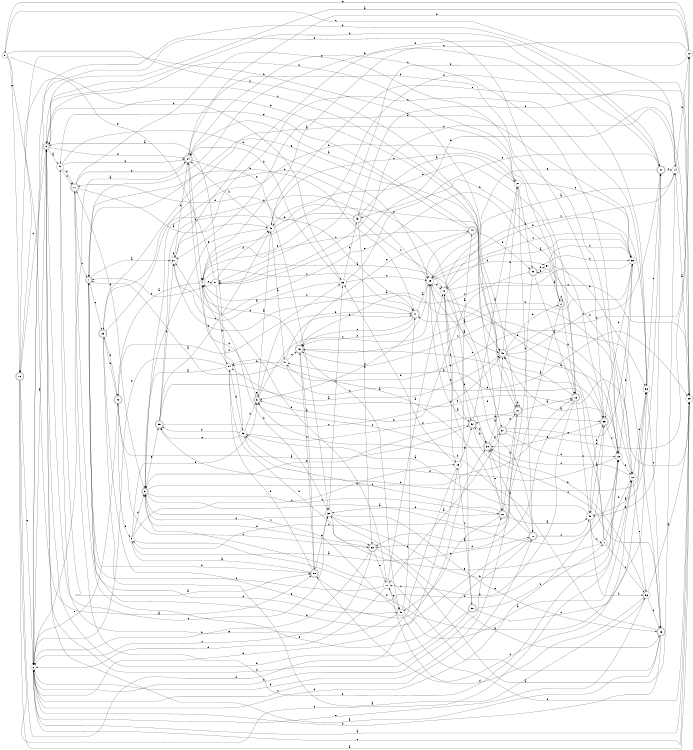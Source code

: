 digraph n48_6 {
__start0 [label="" shape="none"];

rankdir=LR;
size="8,5";

s0 [style="filled", color="black", fillcolor="white" shape="circle", label="0"];
s1 [style="filled", color="black", fillcolor="white" shape="circle", label="1"];
s2 [style="rounded,filled", color="black", fillcolor="white" shape="doublecircle", label="2"];
s3 [style="rounded,filled", color="black", fillcolor="white" shape="doublecircle", label="3"];
s4 [style="filled", color="black", fillcolor="white" shape="circle", label="4"];
s5 [style="rounded,filled", color="black", fillcolor="white" shape="doublecircle", label="5"];
s6 [style="filled", color="black", fillcolor="white" shape="circle", label="6"];
s7 [style="rounded,filled", color="black", fillcolor="white" shape="doublecircle", label="7"];
s8 [style="rounded,filled", color="black", fillcolor="white" shape="doublecircle", label="8"];
s9 [style="filled", color="black", fillcolor="white" shape="circle", label="9"];
s10 [style="filled", color="black", fillcolor="white" shape="circle", label="10"];
s11 [style="rounded,filled", color="black", fillcolor="white" shape="doublecircle", label="11"];
s12 [style="filled", color="black", fillcolor="white" shape="circle", label="12"];
s13 [style="rounded,filled", color="black", fillcolor="white" shape="doublecircle", label="13"];
s14 [style="filled", color="black", fillcolor="white" shape="circle", label="14"];
s15 [style="filled", color="black", fillcolor="white" shape="circle", label="15"];
s16 [style="rounded,filled", color="black", fillcolor="white" shape="doublecircle", label="16"];
s17 [style="filled", color="black", fillcolor="white" shape="circle", label="17"];
s18 [style="filled", color="black", fillcolor="white" shape="circle", label="18"];
s19 [style="filled", color="black", fillcolor="white" shape="circle", label="19"];
s20 [style="rounded,filled", color="black", fillcolor="white" shape="doublecircle", label="20"];
s21 [style="rounded,filled", color="black", fillcolor="white" shape="doublecircle", label="21"];
s22 [style="rounded,filled", color="black", fillcolor="white" shape="doublecircle", label="22"];
s23 [style="rounded,filled", color="black", fillcolor="white" shape="doublecircle", label="23"];
s24 [style="rounded,filled", color="black", fillcolor="white" shape="doublecircle", label="24"];
s25 [style="filled", color="black", fillcolor="white" shape="circle", label="25"];
s26 [style="rounded,filled", color="black", fillcolor="white" shape="doublecircle", label="26"];
s27 [style="filled", color="black", fillcolor="white" shape="circle", label="27"];
s28 [style="rounded,filled", color="black", fillcolor="white" shape="doublecircle", label="28"];
s29 [style="filled", color="black", fillcolor="white" shape="circle", label="29"];
s30 [style="rounded,filled", color="black", fillcolor="white" shape="doublecircle", label="30"];
s31 [style="filled", color="black", fillcolor="white" shape="circle", label="31"];
s32 [style="filled", color="black", fillcolor="white" shape="circle", label="32"];
s33 [style="rounded,filled", color="black", fillcolor="white" shape="doublecircle", label="33"];
s34 [style="rounded,filled", color="black", fillcolor="white" shape="doublecircle", label="34"];
s35 [style="rounded,filled", color="black", fillcolor="white" shape="doublecircle", label="35"];
s36 [style="filled", color="black", fillcolor="white" shape="circle", label="36"];
s37 [style="rounded,filled", color="black", fillcolor="white" shape="doublecircle", label="37"];
s38 [style="rounded,filled", color="black", fillcolor="white" shape="doublecircle", label="38"];
s39 [style="filled", color="black", fillcolor="white" shape="circle", label="39"];
s40 [style="filled", color="black", fillcolor="white" shape="circle", label="40"];
s41 [style="rounded,filled", color="black", fillcolor="white" shape="doublecircle", label="41"];
s42 [style="filled", color="black", fillcolor="white" shape="circle", label="42"];
s43 [style="rounded,filled", color="black", fillcolor="white" shape="doublecircle", label="43"];
s44 [style="rounded,filled", color="black", fillcolor="white" shape="doublecircle", label="44"];
s45 [style="filled", color="black", fillcolor="white" shape="circle", label="45"];
s46 [style="rounded,filled", color="black", fillcolor="white" shape="doublecircle", label="46"];
s47 [style="filled", color="black", fillcolor="white" shape="circle", label="47"];
s48 [style="filled", color="black", fillcolor="white" shape="circle", label="48"];
s49 [style="rounded,filled", color="black", fillcolor="white" shape="doublecircle", label="49"];
s50 [style="rounded,filled", color="black", fillcolor="white" shape="doublecircle", label="50"];
s51 [style="filled", color="black", fillcolor="white" shape="circle", label="51"];
s52 [style="rounded,filled", color="black", fillcolor="white" shape="doublecircle", label="52"];
s53 [style="filled", color="black", fillcolor="white" shape="circle", label="53"];
s54 [style="filled", color="black", fillcolor="white" shape="circle", label="54"];
s55 [style="rounded,filled", color="black", fillcolor="white" shape="doublecircle", label="55"];
s56 [style="filled", color="black", fillcolor="white" shape="circle", label="56"];
s57 [style="filled", color="black", fillcolor="white" shape="circle", label="57"];
s58 [style="rounded,filled", color="black", fillcolor="white" shape="doublecircle", label="58"];
s59 [style="filled", color="black", fillcolor="white" shape="circle", label="59"];
s0 -> s58 [label="a"];
s0 -> s49 [label="b"];
s0 -> s14 [label="c"];
s0 -> s39 [label="d"];
s0 -> s13 [label="e"];
s1 -> s47 [label="a"];
s1 -> s25 [label="b"];
s1 -> s56 [label="c"];
s1 -> s12 [label="d"];
s1 -> s32 [label="e"];
s2 -> s33 [label="a"];
s2 -> s8 [label="b"];
s2 -> s16 [label="c"];
s2 -> s2 [label="d"];
s2 -> s31 [label="e"];
s3 -> s15 [label="a"];
s3 -> s16 [label="b"];
s3 -> s20 [label="c"];
s3 -> s11 [label="d"];
s3 -> s55 [label="e"];
s4 -> s22 [label="a"];
s4 -> s32 [label="b"];
s4 -> s41 [label="c"];
s4 -> s29 [label="d"];
s4 -> s51 [label="e"];
s5 -> s42 [label="a"];
s5 -> s41 [label="b"];
s5 -> s25 [label="c"];
s5 -> s4 [label="d"];
s5 -> s5 [label="e"];
s6 -> s8 [label="a"];
s6 -> s20 [label="b"];
s6 -> s28 [label="c"];
s6 -> s35 [label="d"];
s6 -> s22 [label="e"];
s7 -> s31 [label="a"];
s7 -> s58 [label="b"];
s7 -> s23 [label="c"];
s7 -> s48 [label="d"];
s7 -> s49 [label="e"];
s8 -> s40 [label="a"];
s8 -> s13 [label="b"];
s8 -> s32 [label="c"];
s8 -> s24 [label="d"];
s8 -> s20 [label="e"];
s9 -> s28 [label="a"];
s9 -> s5 [label="b"];
s9 -> s19 [label="c"];
s9 -> s3 [label="d"];
s9 -> s36 [label="e"];
s10 -> s14 [label="a"];
s10 -> s38 [label="b"];
s10 -> s29 [label="c"];
s10 -> s19 [label="d"];
s10 -> s28 [label="e"];
s11 -> s42 [label="a"];
s11 -> s15 [label="b"];
s11 -> s7 [label="c"];
s11 -> s24 [label="d"];
s11 -> s16 [label="e"];
s12 -> s46 [label="a"];
s12 -> s36 [label="b"];
s12 -> s38 [label="c"];
s12 -> s17 [label="d"];
s12 -> s56 [label="e"];
s13 -> s29 [label="a"];
s13 -> s21 [label="b"];
s13 -> s15 [label="c"];
s13 -> s19 [label="d"];
s13 -> s6 [label="e"];
s14 -> s29 [label="a"];
s14 -> s18 [label="b"];
s14 -> s10 [label="c"];
s14 -> s51 [label="d"];
s14 -> s42 [label="e"];
s15 -> s49 [label="a"];
s15 -> s59 [label="b"];
s15 -> s46 [label="c"];
s15 -> s53 [label="d"];
s15 -> s12 [label="e"];
s16 -> s49 [label="a"];
s16 -> s17 [label="b"];
s16 -> s45 [label="c"];
s16 -> s33 [label="d"];
s16 -> s42 [label="e"];
s17 -> s10 [label="a"];
s17 -> s4 [label="b"];
s17 -> s7 [label="c"];
s17 -> s6 [label="d"];
s17 -> s48 [label="e"];
s18 -> s8 [label="a"];
s18 -> s24 [label="b"];
s18 -> s4 [label="c"];
s18 -> s51 [label="d"];
s18 -> s0 [label="e"];
s19 -> s44 [label="a"];
s19 -> s52 [label="b"];
s19 -> s50 [label="c"];
s19 -> s39 [label="d"];
s19 -> s6 [label="e"];
s20 -> s45 [label="a"];
s20 -> s21 [label="b"];
s20 -> s53 [label="c"];
s20 -> s32 [label="d"];
s20 -> s48 [label="e"];
s21 -> s16 [label="a"];
s21 -> s6 [label="b"];
s21 -> s8 [label="c"];
s21 -> s21 [label="d"];
s21 -> s52 [label="e"];
s22 -> s52 [label="a"];
s22 -> s23 [label="b"];
s22 -> s33 [label="c"];
s22 -> s39 [label="d"];
s22 -> s9 [label="e"];
s23 -> s56 [label="a"];
s23 -> s22 [label="b"];
s23 -> s25 [label="c"];
s23 -> s52 [label="d"];
s23 -> s38 [label="e"];
s24 -> s6 [label="a"];
s24 -> s15 [label="b"];
s24 -> s12 [label="c"];
s24 -> s4 [label="d"];
s24 -> s32 [label="e"];
s25 -> s49 [label="a"];
s25 -> s57 [label="b"];
s25 -> s59 [label="c"];
s25 -> s10 [label="d"];
s25 -> s52 [label="e"];
s26 -> s8 [label="a"];
s26 -> s5 [label="b"];
s26 -> s3 [label="c"];
s26 -> s6 [label="d"];
s26 -> s47 [label="e"];
s27 -> s23 [label="a"];
s27 -> s3 [label="b"];
s27 -> s28 [label="c"];
s27 -> s30 [label="d"];
s27 -> s59 [label="e"];
s28 -> s54 [label="a"];
s28 -> s7 [label="b"];
s28 -> s45 [label="c"];
s28 -> s38 [label="d"];
s28 -> s11 [label="e"];
s29 -> s6 [label="a"];
s29 -> s54 [label="b"];
s29 -> s6 [label="c"];
s29 -> s43 [label="d"];
s29 -> s51 [label="e"];
s30 -> s16 [label="a"];
s30 -> s5 [label="b"];
s30 -> s9 [label="c"];
s30 -> s57 [label="d"];
s30 -> s36 [label="e"];
s31 -> s35 [label="a"];
s31 -> s34 [label="b"];
s31 -> s36 [label="c"];
s31 -> s24 [label="d"];
s31 -> s31 [label="e"];
s32 -> s26 [label="a"];
s32 -> s12 [label="b"];
s32 -> s39 [label="c"];
s32 -> s3 [label="d"];
s32 -> s26 [label="e"];
s33 -> s14 [label="a"];
s33 -> s6 [label="b"];
s33 -> s6 [label="c"];
s33 -> s3 [label="d"];
s33 -> s17 [label="e"];
s34 -> s45 [label="a"];
s34 -> s6 [label="b"];
s34 -> s14 [label="c"];
s34 -> s8 [label="d"];
s34 -> s25 [label="e"];
s35 -> s45 [label="a"];
s35 -> s43 [label="b"];
s35 -> s15 [label="c"];
s35 -> s6 [label="d"];
s35 -> s38 [label="e"];
s36 -> s31 [label="a"];
s36 -> s7 [label="b"];
s36 -> s26 [label="c"];
s36 -> s55 [label="d"];
s36 -> s34 [label="e"];
s37 -> s17 [label="a"];
s37 -> s18 [label="b"];
s37 -> s59 [label="c"];
s37 -> s15 [label="d"];
s37 -> s21 [label="e"];
s38 -> s49 [label="a"];
s38 -> s52 [label="b"];
s38 -> s5 [label="c"];
s38 -> s37 [label="d"];
s38 -> s20 [label="e"];
s39 -> s31 [label="a"];
s39 -> s24 [label="b"];
s39 -> s25 [label="c"];
s39 -> s43 [label="d"];
s39 -> s34 [label="e"];
s40 -> s58 [label="a"];
s40 -> s24 [label="b"];
s40 -> s11 [label="c"];
s40 -> s11 [label="d"];
s40 -> s25 [label="e"];
s41 -> s25 [label="a"];
s41 -> s7 [label="b"];
s41 -> s4 [label="c"];
s41 -> s46 [label="d"];
s41 -> s46 [label="e"];
s42 -> s47 [label="a"];
s42 -> s24 [label="b"];
s42 -> s27 [label="c"];
s42 -> s21 [label="d"];
s42 -> s3 [label="e"];
s43 -> s27 [label="a"];
s43 -> s4 [label="b"];
s43 -> s10 [label="c"];
s43 -> s11 [label="d"];
s43 -> s33 [label="e"];
s44 -> s24 [label="a"];
s44 -> s30 [label="b"];
s44 -> s4 [label="c"];
s44 -> s5 [label="d"];
s44 -> s40 [label="e"];
s45 -> s53 [label="a"];
s45 -> s35 [label="b"];
s45 -> s1 [label="c"];
s45 -> s56 [label="d"];
s45 -> s34 [label="e"];
s46 -> s58 [label="a"];
s46 -> s35 [label="b"];
s46 -> s48 [label="c"];
s46 -> s4 [label="d"];
s46 -> s44 [label="e"];
s47 -> s7 [label="a"];
s47 -> s54 [label="b"];
s47 -> s46 [label="c"];
s47 -> s29 [label="d"];
s47 -> s41 [label="e"];
s48 -> s12 [label="a"];
s48 -> s41 [label="b"];
s48 -> s3 [label="c"];
s48 -> s29 [label="d"];
s48 -> s40 [label="e"];
s49 -> s15 [label="a"];
s49 -> s27 [label="b"];
s49 -> s34 [label="c"];
s49 -> s18 [label="d"];
s49 -> s2 [label="e"];
s50 -> s10 [label="a"];
s50 -> s1 [label="b"];
s50 -> s36 [label="c"];
s50 -> s8 [label="d"];
s50 -> s8 [label="e"];
s51 -> s37 [label="a"];
s51 -> s54 [label="b"];
s51 -> s7 [label="c"];
s51 -> s42 [label="d"];
s51 -> s13 [label="e"];
s52 -> s27 [label="a"];
s52 -> s38 [label="b"];
s52 -> s26 [label="c"];
s52 -> s25 [label="d"];
s52 -> s3 [label="e"];
s53 -> s8 [label="a"];
s53 -> s55 [label="b"];
s53 -> s5 [label="c"];
s53 -> s35 [label="d"];
s53 -> s55 [label="e"];
s54 -> s3 [label="a"];
s54 -> s33 [label="b"];
s54 -> s24 [label="c"];
s54 -> s53 [label="d"];
s54 -> s6 [label="e"];
s55 -> s49 [label="a"];
s55 -> s31 [label="b"];
s55 -> s49 [label="c"];
s55 -> s41 [label="d"];
s55 -> s42 [label="e"];
s56 -> s29 [label="a"];
s56 -> s38 [label="b"];
s56 -> s26 [label="c"];
s56 -> s58 [label="d"];
s56 -> s6 [label="e"];
s57 -> s2 [label="a"];
s57 -> s59 [label="b"];
s57 -> s59 [label="c"];
s57 -> s12 [label="d"];
s57 -> s30 [label="e"];
s58 -> s9 [label="a"];
s58 -> s54 [label="b"];
s58 -> s46 [label="c"];
s58 -> s15 [label="d"];
s58 -> s32 [label="e"];
s59 -> s10 [label="a"];
s59 -> s41 [label="b"];
s59 -> s46 [label="c"];
s59 -> s35 [label="d"];
s59 -> s25 [label="e"];

}